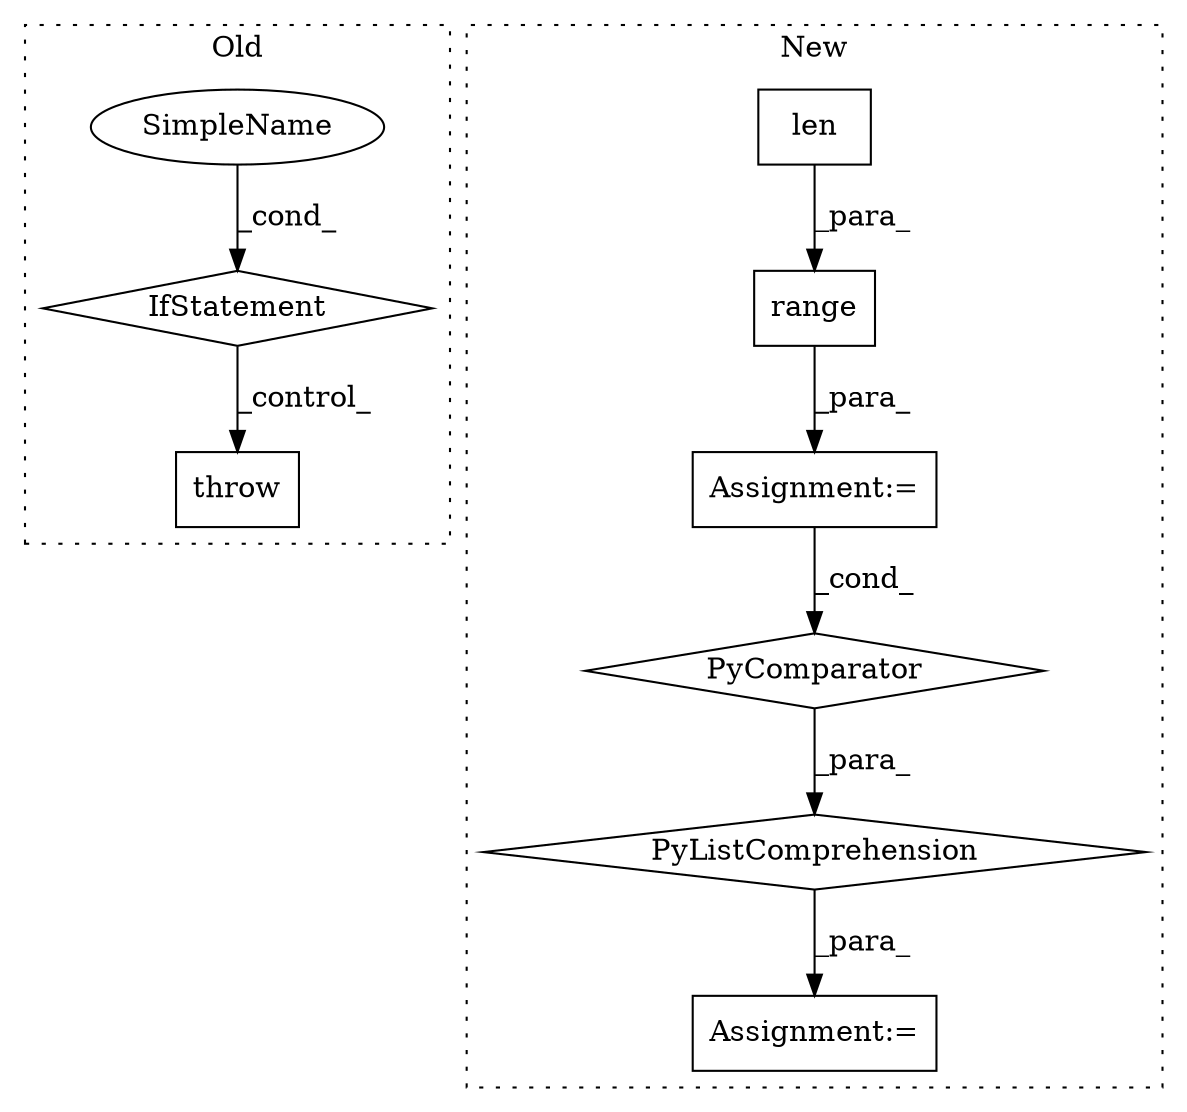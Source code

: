digraph G {
subgraph cluster0 {
1 [label="throw" a="53" s="241" l="6" shape="box"];
6 [label="IfStatement" a="25" s="146,197" l="4,2" shape="diamond"];
7 [label="SimpleName" a="42" s="" l="" shape="ellipse"];
label = "Old";
style="dotted";
}
subgraph cluster1 {
2 [label="PyComparator" a="113" s="860" l="30" shape="diamond"];
3 [label="Assignment:=" a="7" s="860" l="30" shape="box"];
4 [label="PyListComprehension" a="109" s="771" l="127" shape="diamond"];
5 [label="Assignment:=" a="7" s="747" l="1" shape="box"];
8 [label="range" a="32" s="867,880" l="6,1" shape="box"];
9 [label="len" a="32" s="873,879" l="4,1" shape="box"];
label = "New";
style="dotted";
}
2 -> 4 [label="_para_"];
3 -> 2 [label="_cond_"];
4 -> 5 [label="_para_"];
6 -> 1 [label="_control_"];
7 -> 6 [label="_cond_"];
8 -> 3 [label="_para_"];
9 -> 8 [label="_para_"];
}